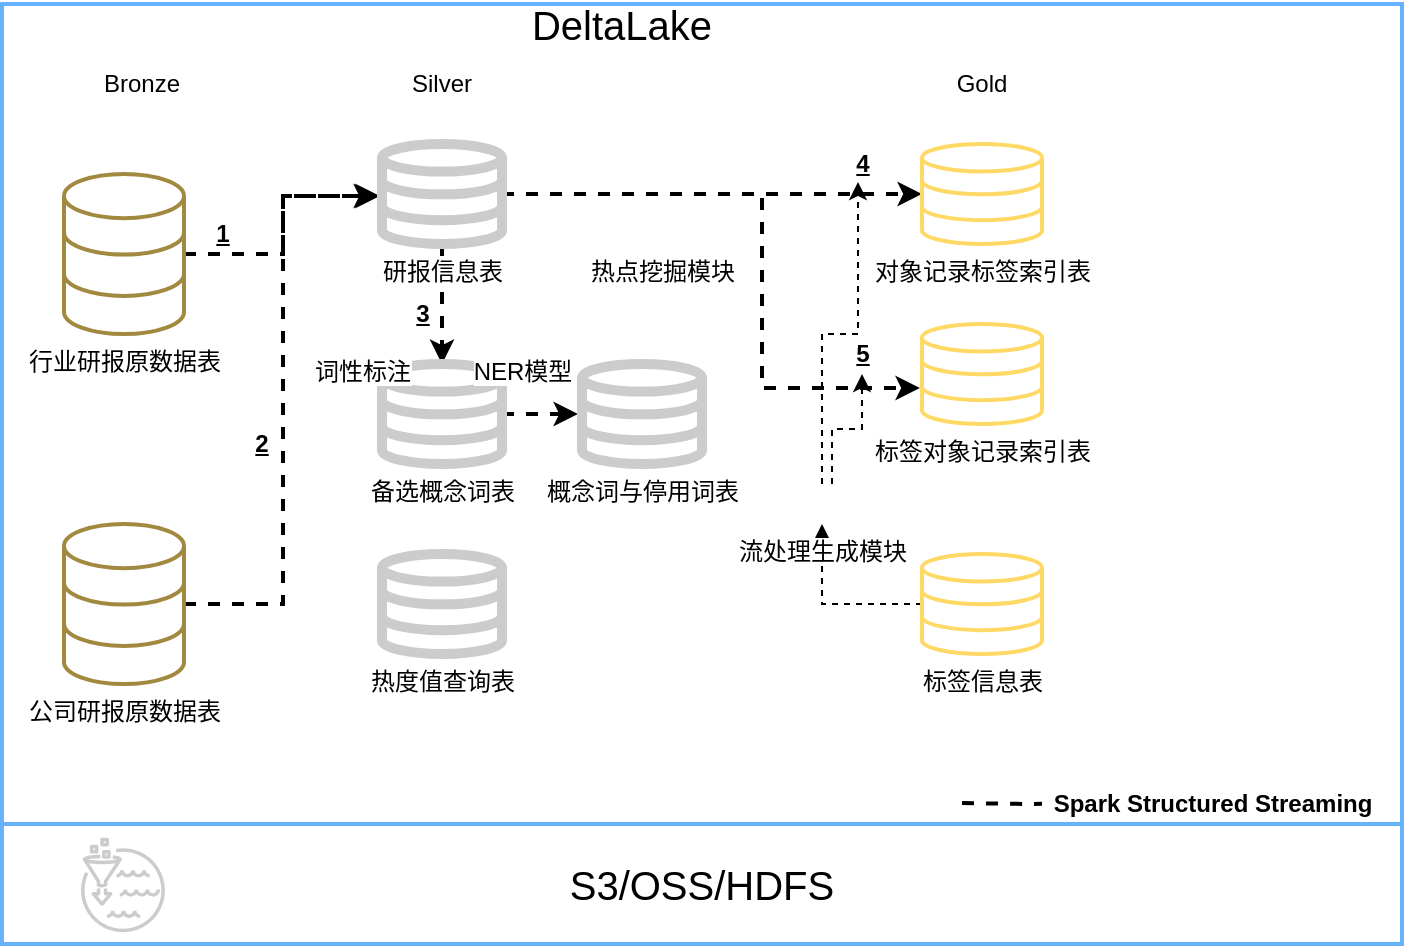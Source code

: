<mxfile version="17.1.2" type="github">
  <diagram id="N5IIPlqEorlz9_dJOObR" name="Page-1">
    <mxGraphModel dx="1126" dy="978" grid="1" gridSize="10" guides="1" tooltips="1" connect="1" arrows="1" fold="1" page="1" pageScale="1" pageWidth="827" pageHeight="1169" math="0" shadow="0">
      <root>
        <mxCell id="0" />
        <mxCell id="1" parent="0" />
        <mxCell id="8PDwgz84oM8eaDjoXUcE-2" value="" style="rounded=0;whiteSpace=wrap;html=1;labelBackgroundColor=none;strokeColor=#66B2FF;strokeWidth=2;fillColor=none;gradientColor=#FFFFFF;" parent="1" vertex="1">
          <mxGeometry x="270" y="100" width="700" height="410" as="geometry" />
        </mxCell>
        <mxCell id="8PDwgz84oM8eaDjoXUcE-3" value="&lt;font style=&quot;font-size: 20px&quot;&gt;S3/OSS/HDFS&lt;/font&gt;" style="rounded=0;whiteSpace=wrap;html=1;labelBackgroundColor=none;strokeColor=#66B2FF;strokeWidth=2;fillColor=none;gradientColor=#FFFFFF;" parent="1" vertex="1">
          <mxGeometry x="270" y="510" width="700" height="60" as="geometry" />
        </mxCell>
        <mxCell id="8PDwgz84oM8eaDjoXUcE-6" value="" style="points=[[0,0,0],[0.25,0,0],[0.5,0,0],[0.75,0,0],[1,0,0],[0,1,0],[0.25,1,0],[0.5,1,0],[0.75,1,0],[1,1,0],[0,0.25,0],[0,0.5,0],[0,0.75,0],[1,0.25,0],[1,0.5,0],[1,0.75,0]];outlineConnect=0;fontColor=#232F3E;gradientDirection=north;dashed=0;verticalLabelPosition=bottom;verticalAlign=top;align=center;html=1;fontSize=12;fontStyle=0;aspect=fixed;shape=mxgraph.aws4.resourceIcon;resIcon=mxgraph.aws4.lake_formation;labelBackgroundColor=none;gradientColor=#FFFFFF;strokeColor=#CCCCCC;fillColor=none;" parent="1" vertex="1">
          <mxGeometry x="301" y="511" width="59" height="59" as="geometry" />
        </mxCell>
        <mxCell id="8PDwgz84oM8eaDjoXUcE-7" style="edgeStyle=orthogonalEdgeStyle;rounded=0;orthogonalLoop=1;jettySize=auto;html=1;entryX=-0.033;entryY=0.52;entryDx=0;entryDy=0;fontSize=14;endArrow=classic;endFill=1;dashed=1;strokeWidth=2;entryPerimeter=0;" parent="1" source="8PDwgz84oM8eaDjoXUcE-8" target="8PDwgz84oM8eaDjoXUcE-19" edge="1">
          <mxGeometry relative="1" as="geometry">
            <mxPoint x="430" y="225" as="targetPoint" />
          </mxGeometry>
        </mxCell>
        <mxCell id="8PDwgz84oM8eaDjoXUcE-8" value="行业研报原数据表" style="html=1;verticalLabelPosition=bottom;align=center;labelBackgroundColor=#ffffff;verticalAlign=top;strokeWidth=2;shadow=0;dashed=0;shape=mxgraph.ios7.icons.data;strokeColor=#A18940;" parent="1" vertex="1">
          <mxGeometry x="301" y="185" width="60" height="80" as="geometry" />
        </mxCell>
        <mxCell id="8PDwgz84oM8eaDjoXUcE-9" style="edgeStyle=orthogonalEdgeStyle;rounded=0;orthogonalLoop=1;jettySize=auto;html=1;dashed=1;fontSize=14;endArrow=classic;endFill=1;strokeWidth=2;entryX=-0.017;entryY=0.52;entryDx=0;entryDy=0;entryPerimeter=0;" parent="1" source="8PDwgz84oM8eaDjoXUcE-10" target="8PDwgz84oM8eaDjoXUcE-19" edge="1">
          <mxGeometry relative="1" as="geometry">
            <mxPoint x="430" y="400" as="targetPoint" />
          </mxGeometry>
        </mxCell>
        <mxCell id="8PDwgz84oM8eaDjoXUcE-10" value="公司研报原数据表" style="html=1;verticalLabelPosition=bottom;align=center;labelBackgroundColor=#ffffff;verticalAlign=top;strokeWidth=2;shadow=0;dashed=0;shape=mxgraph.ios7.icons.data;strokeColor=#A18940;" parent="1" vertex="1">
          <mxGeometry x="301" y="360" width="60" height="80" as="geometry" />
        </mxCell>
        <mxCell id="8PDwgz84oM8eaDjoXUcE-11" value="&lt;font style=&quot;font-size: 20px&quot;&gt;DeltaLake&lt;/font&gt;" style="text;html=1;strokeColor=none;fillColor=none;align=center;verticalAlign=middle;whiteSpace=wrap;rounded=0;labelBackgroundColor=none;" parent="1" vertex="1">
          <mxGeometry x="505" y="100" width="150" height="20" as="geometry" />
        </mxCell>
        <mxCell id="8PDwgz84oM8eaDjoXUcE-12" value="Bronze" style="text;html=1;strokeColor=none;fillColor=none;align=center;verticalAlign=middle;whiteSpace=wrap;rounded=0;labelBackgroundColor=none;" parent="1" vertex="1">
          <mxGeometry x="320" y="130" width="40" height="20" as="geometry" />
        </mxCell>
        <mxCell id="8PDwgz84oM8eaDjoXUcE-13" value="Silver" style="text;html=1;strokeColor=none;fillColor=none;align=center;verticalAlign=middle;whiteSpace=wrap;rounded=0;labelBackgroundColor=none;" parent="1" vertex="1">
          <mxGeometry x="470" y="130" width="40" height="20" as="geometry" />
        </mxCell>
        <mxCell id="8PDwgz84oM8eaDjoXUcE-14" value="Gold" style="text;html=1;strokeColor=none;fillColor=none;align=center;verticalAlign=middle;whiteSpace=wrap;rounded=0;labelBackgroundColor=none;" parent="1" vertex="1">
          <mxGeometry x="740" y="130" width="40" height="20" as="geometry" />
        </mxCell>
        <mxCell id="8PDwgz84oM8eaDjoXUcE-15" value="" style="endArrow=none;dashed=1;html=1;strokeWidth=2;" parent="1" edge="1">
          <mxGeometry width="50" height="50" relative="1" as="geometry">
            <mxPoint x="750" y="499.5" as="sourcePoint" />
            <mxPoint x="790" y="499.91" as="targetPoint" />
            <Array as="points">
              <mxPoint x="780" y="500" />
            </Array>
          </mxGeometry>
        </mxCell>
        <mxCell id="8PDwgz84oM8eaDjoXUcE-16" value="&lt;b&gt;Spark Structured Streaming&lt;/b&gt;" style="text;html=1;align=center;verticalAlign=middle;resizable=0;points=[];autosize=1;" parent="1" vertex="1">
          <mxGeometry x="790" y="490" width="170" height="20" as="geometry" />
        </mxCell>
        <mxCell id="8PDwgz84oM8eaDjoXUcE-17" style="edgeStyle=orthogonalEdgeStyle;rounded=0;orthogonalLoop=1;jettySize=auto;html=1;endArrow=classic;endFill=1;dashed=1;strokeWidth=2;" parent="1" source="8PDwgz84oM8eaDjoXUcE-19" target="8PDwgz84oM8eaDjoXUcE-24" edge="1">
          <mxGeometry relative="1" as="geometry" />
        </mxCell>
        <mxCell id="8PDwgz84oM8eaDjoXUcE-18" style="edgeStyle=orthogonalEdgeStyle;rounded=0;orthogonalLoop=1;jettySize=auto;html=1;entryX=0;entryY=0.5;entryDx=0;entryDy=0;entryPerimeter=0;endArrow=classic;endFill=1;strokeWidth=2;dashed=1;" parent="1" source="8PDwgz84oM8eaDjoXUcE-19" target="8PDwgz84oM8eaDjoXUcE-23" edge="1">
          <mxGeometry relative="1" as="geometry" />
        </mxCell>
        <mxCell id="nrMTHtK2D5ZiTl-ygLw8-4" style="edgeStyle=orthogonalEdgeStyle;rounded=0;orthogonalLoop=1;jettySize=auto;html=1;entryX=-0.017;entryY=0.64;entryDx=0;entryDy=0;entryPerimeter=0;dashed=1;strokeWidth=2;" edge="1" parent="1" source="8PDwgz84oM8eaDjoXUcE-19" target="nrMTHtK2D5ZiTl-ygLw8-2">
          <mxGeometry relative="1" as="geometry">
            <Array as="points">
              <mxPoint x="650" y="195" />
              <mxPoint x="650" y="292" />
            </Array>
          </mxGeometry>
        </mxCell>
        <mxCell id="8PDwgz84oM8eaDjoXUcE-19" value="研报信息表" style="html=1;verticalLabelPosition=bottom;align=center;labelBackgroundColor=#ffffff;verticalAlign=top;strokeWidth=5;shadow=0;shape=mxgraph.ios7.icons.data;strokeColor=#CCCCCC;" parent="1" vertex="1">
          <mxGeometry x="460" y="170" width="60" height="50" as="geometry" />
        </mxCell>
        <mxCell id="8PDwgz84oM8eaDjoXUcE-23" value="对象记录标签索引表" style="html=1;verticalLabelPosition=bottom;align=center;labelBackgroundColor=#ffffff;verticalAlign=top;strokeWidth=2;shadow=0;shape=mxgraph.ios7.icons.data;strokeColor=#FFD966;" parent="1" vertex="1">
          <mxGeometry x="730" y="170" width="60" height="50" as="geometry" />
        </mxCell>
        <mxCell id="p9FwzpZIpf5mGVitxmYa-4" style="edgeStyle=orthogonalEdgeStyle;rounded=0;orthogonalLoop=1;jettySize=auto;html=1;entryX=-0.033;entryY=0.5;entryDx=0;entryDy=0;entryPerimeter=0;dashed=1;strokeWidth=2;" parent="1" source="8PDwgz84oM8eaDjoXUcE-24" target="8PDwgz84oM8eaDjoXUcE-27" edge="1">
          <mxGeometry relative="1" as="geometry" />
        </mxCell>
        <mxCell id="8PDwgz84oM8eaDjoXUcE-24" value="备选概念词表" style="html=1;verticalLabelPosition=bottom;align=center;labelBackgroundColor=#ffffff;verticalAlign=top;strokeWidth=5;shadow=0;shape=mxgraph.ios7.icons.data;strokeColor=#CCCCCC;" parent="1" vertex="1">
          <mxGeometry x="460" y="280" width="60" height="50" as="geometry" />
        </mxCell>
        <mxCell id="8PDwgz84oM8eaDjoXUcE-25" style="edgeStyle=orthogonalEdgeStyle;rounded=0;orthogonalLoop=1;jettySize=auto;html=1;exitX=0.5;exitY=1;exitDx=0;exitDy=0;dashed=1;fontSize=14;endArrow=classic;endFill=1;strokeWidth=2;" parent="1" source="8PDwgz84oM8eaDjoXUcE-2" target="8PDwgz84oM8eaDjoXUcE-2" edge="1">
          <mxGeometry relative="1" as="geometry" />
        </mxCell>
        <mxCell id="8PDwgz84oM8eaDjoXUcE-27" value="概念词与停用词表" style="html=1;verticalLabelPosition=bottom;align=center;labelBackgroundColor=#ffffff;verticalAlign=top;strokeWidth=5;shadow=0;shape=mxgraph.ios7.icons.data;strokeColor=#CCCCCC;" parent="1" vertex="1">
          <mxGeometry x="560" y="280" width="60" height="50" as="geometry" />
        </mxCell>
        <mxCell id="8PDwgz84oM8eaDjoXUcE-28" value="词性标注" style="shape=image;html=1;verticalAlign=top;verticalLabelPosition=bottom;labelBackgroundColor=#ffffff;imageAspect=0;aspect=fixed;image=https://cdn2.iconfinder.com/data/icons/analytic-investment-and-balanced-scorecard/512/540_Build_design_develop_sketch_tools_game_design_development-128.png;strokeColor=#66B2FF;strokeWidth=2;fillColor=none;gradientColor=#FFFFFF;" parent="1" vertex="1">
          <mxGeometry x="440" y="250" width="20" height="20" as="geometry" />
        </mxCell>
        <mxCell id="8PDwgz84oM8eaDjoXUcE-30" value="NER模型" style="shape=image;html=1;verticalAlign=top;verticalLabelPosition=bottom;labelBackgroundColor=#ffffff;imageAspect=0;aspect=fixed;image=https://cdn2.iconfinder.com/data/icons/analytic-investment-and-balanced-scorecard/512/540_Build_design_develop_sketch_tools_game_design_development-128.png;strokeColor=#66B2FF;strokeWidth=2;fillColor=none;gradientColor=#FFFFFF;" parent="1" vertex="1">
          <mxGeometry x="520" y="250" width="20" height="20" as="geometry" />
        </mxCell>
        <mxCell id="8PDwgz84oM8eaDjoXUcE-31" value="热点挖掘模块" style="shape=image;html=1;verticalAlign=top;verticalLabelPosition=bottom;labelBackgroundColor=#ffffff;imageAspect=0;aspect=fixed;image=https://cdn2.iconfinder.com/data/icons/analytic-investment-and-balanced-scorecard/512/540_Build_design_develop_sketch_tools_game_design_development-128.png;strokeColor=#66B2FF;strokeWidth=2;fillColor=none;gradientColor=#FFFFFF;" parent="1" vertex="1">
          <mxGeometry x="590" y="200" width="20" height="20" as="geometry" />
        </mxCell>
        <mxCell id="8PDwgz84oM8eaDjoXUcE-32" value="&lt;b&gt;&lt;u&gt;2&lt;/u&gt;&lt;/b&gt;" style="text;html=1;strokeColor=none;fillColor=none;align=center;verticalAlign=middle;whiteSpace=wrap;rounded=0;" parent="1" vertex="1">
          <mxGeometry x="390" y="310" width="20" height="20" as="geometry" />
        </mxCell>
        <mxCell id="8PDwgz84oM8eaDjoXUcE-33" value="&lt;b&gt;&lt;u&gt;1&lt;/u&gt;&lt;/b&gt;" style="text;html=1;align=center;verticalAlign=middle;resizable=0;points=[];autosize=1;strokeColor=none;fillColor=none;" parent="1" vertex="1">
          <mxGeometry x="370" y="205" width="20" height="20" as="geometry" />
        </mxCell>
        <mxCell id="8PDwgz84oM8eaDjoXUcE-34" value="&lt;b&gt;&lt;u&gt;3&lt;/u&gt;&lt;/b&gt;" style="text;html=1;align=center;verticalAlign=middle;resizable=0;points=[];autosize=1;strokeColor=none;fillColor=none;" parent="1" vertex="1">
          <mxGeometry x="470" y="245" width="20" height="20" as="geometry" />
        </mxCell>
        <mxCell id="8PDwgz84oM8eaDjoXUcE-35" value="&lt;b&gt;&lt;u&gt;4&lt;/u&gt;&lt;/b&gt;" style="text;html=1;align=center;verticalAlign=middle;resizable=0;points=[];autosize=1;strokeColor=none;fillColor=none;" parent="1" vertex="1">
          <mxGeometry x="690" y="170" width="20" height="20" as="geometry" />
        </mxCell>
        <mxCell id="nrMTHtK2D5ZiTl-ygLw8-1" value="热度值查询表" style="html=1;verticalLabelPosition=bottom;align=center;labelBackgroundColor=#ffffff;verticalAlign=top;strokeWidth=5;shadow=0;shape=mxgraph.ios7.icons.data;strokeColor=#CCCCCC;" vertex="1" parent="1">
          <mxGeometry x="460" y="375" width="60" height="50" as="geometry" />
        </mxCell>
        <mxCell id="nrMTHtK2D5ZiTl-ygLw8-2" value="标签对象记录索引表" style="html=1;verticalLabelPosition=bottom;align=center;labelBackgroundColor=#ffffff;verticalAlign=top;strokeWidth=2;shadow=0;shape=mxgraph.ios7.icons.data;strokeColor=#FFD966;" vertex="1" parent="1">
          <mxGeometry x="730" y="260" width="60" height="50" as="geometry" />
        </mxCell>
        <mxCell id="nrMTHtK2D5ZiTl-ygLw8-9" style="edgeStyle=orthogonalEdgeStyle;rounded=0;orthogonalLoop=1;jettySize=auto;html=1;dashed=1;strokeWidth=1;" edge="1" parent="1" source="nrMTHtK2D5ZiTl-ygLw8-3" target="nrMTHtK2D5ZiTl-ygLw8-7">
          <mxGeometry relative="1" as="geometry" />
        </mxCell>
        <mxCell id="nrMTHtK2D5ZiTl-ygLw8-3" value="标签信息表" style="html=1;verticalLabelPosition=bottom;align=center;labelBackgroundColor=#ffffff;verticalAlign=top;strokeWidth=2;shadow=0;shape=mxgraph.ios7.icons.data;strokeColor=#FFD966;" vertex="1" parent="1">
          <mxGeometry x="730" y="375" width="60" height="50" as="geometry" />
        </mxCell>
        <mxCell id="nrMTHtK2D5ZiTl-ygLw8-5" value="&lt;b&gt;&lt;u&gt;5&lt;/u&gt;&lt;/b&gt;" style="text;html=1;align=center;verticalAlign=middle;resizable=0;points=[];autosize=1;strokeColor=none;fillColor=none;" vertex="1" parent="1">
          <mxGeometry x="690" y="265" width="20" height="20" as="geometry" />
        </mxCell>
        <mxCell id="nrMTHtK2D5ZiTl-ygLw8-10" style="edgeStyle=orthogonalEdgeStyle;rounded=0;orthogonalLoop=1;jettySize=auto;html=1;exitX=0.5;exitY=0;exitDx=0;exitDy=0;entryX=0.4;entryY=0.95;entryDx=0;entryDy=0;entryPerimeter=0;dashed=1;strokeWidth=1;" edge="1" parent="1" source="nrMTHtK2D5ZiTl-ygLw8-7" target="8PDwgz84oM8eaDjoXUcE-35">
          <mxGeometry relative="1" as="geometry" />
        </mxCell>
        <mxCell id="nrMTHtK2D5ZiTl-ygLw8-12" style="edgeStyle=orthogonalEdgeStyle;rounded=0;orthogonalLoop=1;jettySize=auto;html=1;exitX=0.75;exitY=0;exitDx=0;exitDy=0;dashed=1;strokeWidth=1;" edge="1" parent="1" source="nrMTHtK2D5ZiTl-ygLw8-7" target="nrMTHtK2D5ZiTl-ygLw8-5">
          <mxGeometry relative="1" as="geometry" />
        </mxCell>
        <mxCell id="nrMTHtK2D5ZiTl-ygLw8-7" value="流处理生成模块" style="shape=image;html=1;verticalAlign=top;verticalLabelPosition=bottom;labelBackgroundColor=#ffffff;imageAspect=0;aspect=fixed;image=https://cdn2.iconfinder.com/data/icons/analytic-investment-and-balanced-scorecard/512/540_Build_design_develop_sketch_tools_game_design_development-128.png;strokeColor=#66B2FF;strokeWidth=2;fillColor=none;gradientColor=#FFFFFF;" vertex="1" parent="1">
          <mxGeometry x="670" y="340" width="20" height="20" as="geometry" />
        </mxCell>
      </root>
    </mxGraphModel>
  </diagram>
</mxfile>
